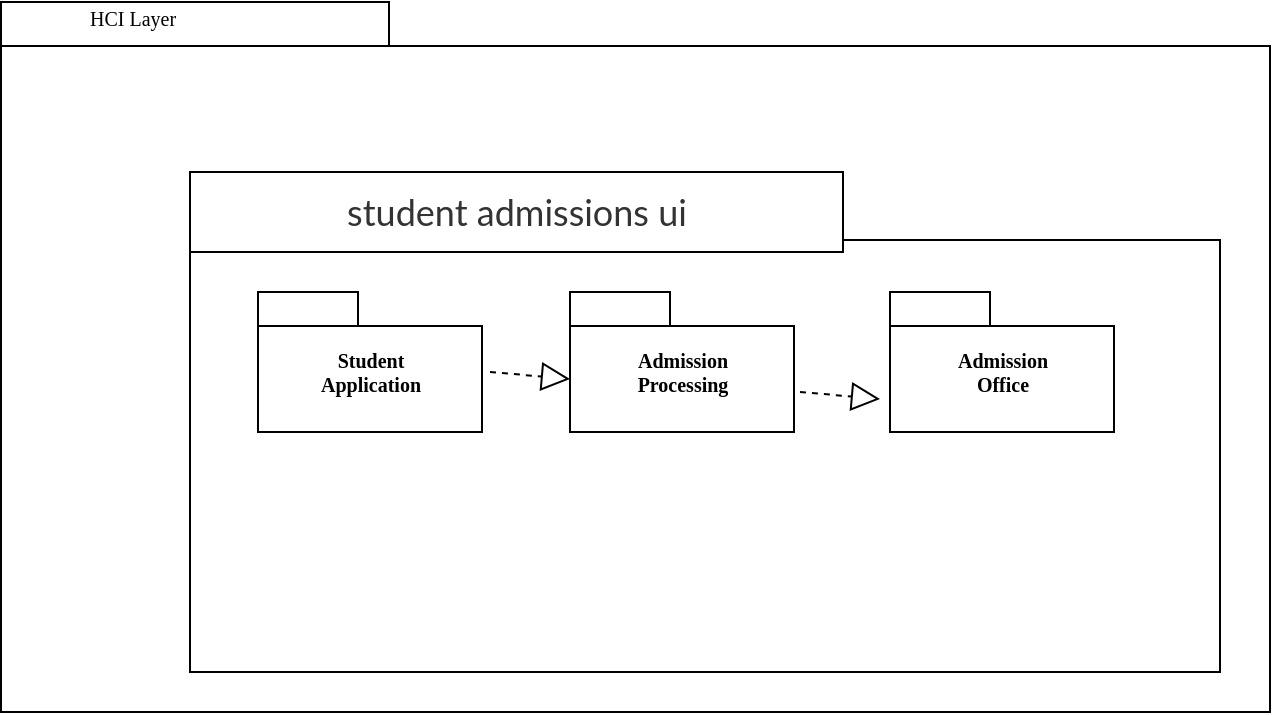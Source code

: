 <mxfile version="16.6.4" type="github">
  <diagram name="Page-1" id="b5b7bab2-c9e2-2cf4-8b2a-24fd1a2a6d21">
    <mxGraphModel dx="1422" dy="762" grid="1" gridSize="10" guides="1" tooltips="1" connect="1" arrows="1" fold="1" page="1" pageScale="1" pageWidth="827" pageHeight="1169" background="none" math="0" shadow="0">
      <root>
        <mxCell id="0" />
        <mxCell id="1" parent="0" />
        <mxCell id="6e0c8c40b5770093-33" value="" style="shape=folder;fontStyle=1;spacingTop=10;tabWidth=123;tabHeight=24;tabPosition=left;html=1;rounded=0;shadow=0;comic=0;labelBackgroundColor=none;strokeColor=#000000;strokeWidth=1;fillColor=#ffffff;fontFamily=Verdana;fontSize=10;fontColor=#000000;align=center;" parent="1" vertex="1">
          <mxGeometry x="380" y="210" width="515" height="240" as="geometry" />
        </mxCell>
        <mxCell id="6e0c8c40b5770093-72" value="" style="shape=folder;fontStyle=1;spacingTop=10;tabWidth=194;tabHeight=22;tabPosition=left;html=1;rounded=0;shadow=0;comic=0;labelBackgroundColor=none;strokeWidth=1;fillColor=none;fontFamily=Verdana;fontSize=10;align=center;" parent="1" vertex="1">
          <mxGeometry x="285.5" y="115" width="634.5" height="355" as="geometry" />
        </mxCell>
        <mxCell id="6e0c8c40b5770093-42" value="Admission &lt;br&gt;Processing" style="shape=folder;fontStyle=1;spacingTop=10;tabWidth=50;tabHeight=17;tabPosition=left;html=1;rounded=0;shadow=0;comic=0;labelBackgroundColor=none;strokeColor=#000000;strokeWidth=1;fillColor=#ffffff;fontFamily=Verdana;fontSize=10;fontColor=#000000;align=center;" parent="1" vertex="1">
          <mxGeometry x="570" y="260" width="112" height="70" as="geometry" />
        </mxCell>
        <mxCell id="6e0c8c40b5770093-43" value="Student &lt;br&gt;Application" style="shape=folder;fontStyle=1;spacingTop=10;tabWidth=50;tabHeight=17;tabPosition=left;html=1;rounded=0;shadow=0;comic=0;labelBackgroundColor=none;strokeColor=#000000;strokeWidth=1;fillColor=#ffffff;fontFamily=Verdana;fontSize=10;fontColor=#000000;align=center;" parent="1" vertex="1">
          <mxGeometry x="414" y="260" width="112" height="70" as="geometry" />
        </mxCell>
        <mxCell id="6e0c8c40b5770093-44" value="Admission &lt;br&gt;Office" style="shape=folder;fontStyle=1;spacingTop=10;tabWidth=50;tabHeight=17;tabPosition=left;html=1;rounded=0;shadow=0;comic=0;labelBackgroundColor=none;strokeColor=#000000;strokeWidth=1;fillColor=#ffffff;fontFamily=Verdana;fontSize=10;fontColor=#000000;align=center;" parent="1" vertex="1">
          <mxGeometry x="730" y="260" width="112" height="70" as="geometry" />
        </mxCell>
        <mxCell id="6e0c8c40b5770093-73" value="HCI Layer" style="text;html=1;align=left;verticalAlign=top;spacingTop=-4;fontSize=10;fontFamily=Verdana" parent="1" vertex="1">
          <mxGeometry x="327.5" y="114.5" width="130" height="20" as="geometry" />
        </mxCell>
        <mxCell id="dUiw2I4aIJeQi3zoMOgI-1" value="&lt;span style=&quot;color: rgb(51 , 51 , 51) ; font-family: &amp;#34;lato extended&amp;#34; , &amp;#34;lato&amp;#34; , &amp;#34;helvetica neue&amp;#34; , &amp;#34;helvetica&amp;#34; , &amp;#34;arial&amp;#34; , sans-serif ; font-size: 18px ; background-color: rgb(255 , 255 , 255)&quot;&gt;student admissions ui&lt;/span&gt;" style="rounded=0;whiteSpace=wrap;html=1;" vertex="1" parent="1">
          <mxGeometry x="380" y="200" width="326.5" height="40" as="geometry" />
        </mxCell>
        <mxCell id="dUiw2I4aIJeQi3zoMOgI-2" value="" style="endArrow=block;dashed=1;endFill=0;endSize=12;html=1;rounded=0;entryX=0;entryY=0;entryDx=0;entryDy=43.5;entryPerimeter=0;" edge="1" parent="1" target="6e0c8c40b5770093-42">
          <mxGeometry width="160" relative="1" as="geometry">
            <mxPoint x="530" y="300" as="sourcePoint" />
            <mxPoint x="690" y="300" as="targetPoint" />
          </mxGeometry>
        </mxCell>
        <mxCell id="dUiw2I4aIJeQi3zoMOgI-3" value="" style="endArrow=block;dashed=1;endFill=0;endSize=12;html=1;rounded=0;entryX=0;entryY=0;entryDx=0;entryDy=43.5;entryPerimeter=0;" edge="1" parent="1">
          <mxGeometry width="160" relative="1" as="geometry">
            <mxPoint x="685" y="310" as="sourcePoint" />
            <mxPoint x="725" y="313.5" as="targetPoint" />
          </mxGeometry>
        </mxCell>
      </root>
    </mxGraphModel>
  </diagram>
</mxfile>
